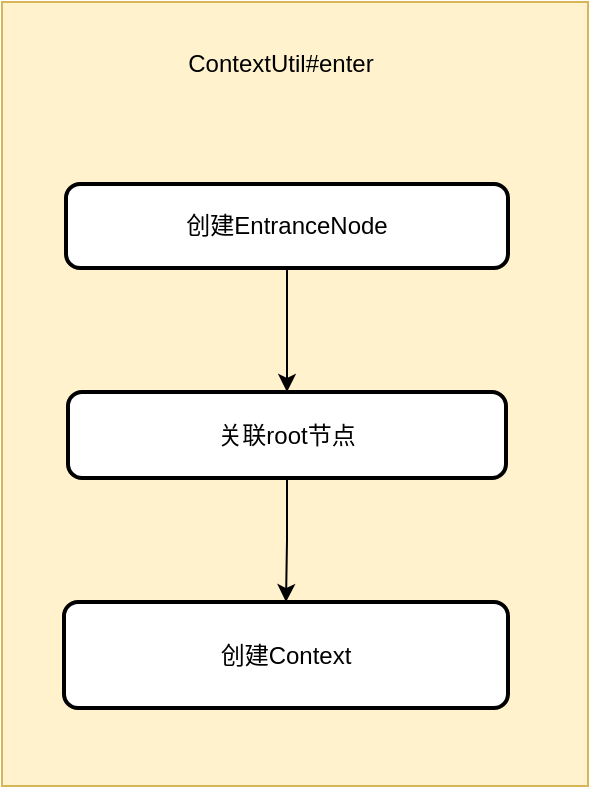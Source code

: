 <mxfile version="14.8.1" type="github">
  <diagram id="dpzgCM_Bc3UVAEGsuVad" name="第 1 页">
    <mxGraphModel dx="1773" dy="770" grid="0" gridSize="10" guides="1" tooltips="1" connect="1" arrows="1" fold="1" page="0" pageScale="1" pageWidth="827" pageHeight="1169" math="0" shadow="0">
      <root>
        <mxCell id="0" />
        <mxCell id="1" parent="0" />
        <mxCell id="RM8X_YuoQLqRLdgXc8Fh-7" value="" style="rounded=0;whiteSpace=wrap;html=1;fillColor=#fff2cc;strokeColor=#d6b656;" vertex="1" parent="1">
          <mxGeometry x="-5" y="68" width="293" height="392" as="geometry" />
        </mxCell>
        <mxCell id="RM8X_YuoQLqRLdgXc8Fh-4" style="edgeStyle=orthogonalEdgeStyle;rounded=0;orthogonalLoop=1;jettySize=auto;html=1;exitX=0.5;exitY=1;exitDx=0;exitDy=0;entryX=0.5;entryY=0;entryDx=0;entryDy=0;" edge="1" parent="1" source="RM8X_YuoQLqRLdgXc8Fh-1" target="RM8X_YuoQLqRLdgXc8Fh-2">
          <mxGeometry relative="1" as="geometry" />
        </mxCell>
        <mxCell id="RM8X_YuoQLqRLdgXc8Fh-1" value="&lt;span style=&quot;font-size: 12px&quot;&gt;创建EntranceNode&lt;/span&gt;" style="rounded=1;whiteSpace=wrap;html=1;absoluteArcSize=1;arcSize=14;strokeWidth=2;" vertex="1" parent="1">
          <mxGeometry x="27" y="159" width="221" height="42" as="geometry" />
        </mxCell>
        <mxCell id="RM8X_YuoQLqRLdgXc8Fh-5" style="edgeStyle=orthogonalEdgeStyle;rounded=0;orthogonalLoop=1;jettySize=auto;html=1;exitX=0.5;exitY=1;exitDx=0;exitDy=0;" edge="1" parent="1" source="RM8X_YuoQLqRLdgXc8Fh-2" target="RM8X_YuoQLqRLdgXc8Fh-3">
          <mxGeometry relative="1" as="geometry" />
        </mxCell>
        <mxCell id="RM8X_YuoQLqRLdgXc8Fh-2" value="关联root节点" style="rounded=1;whiteSpace=wrap;html=1;absoluteArcSize=1;arcSize=14;strokeWidth=2;" vertex="1" parent="1">
          <mxGeometry x="28" y="263" width="219" height="43" as="geometry" />
        </mxCell>
        <mxCell id="RM8X_YuoQLqRLdgXc8Fh-3" value="创建Context" style="rounded=1;whiteSpace=wrap;html=1;absoluteArcSize=1;arcSize=14;strokeWidth=2;" vertex="1" parent="1">
          <mxGeometry x="26" y="368" width="222" height="53" as="geometry" />
        </mxCell>
        <mxCell id="RM8X_YuoQLqRLdgXc8Fh-9" value="ContextUtil#enter" style="text;html=1;strokeColor=none;fillColor=none;align=center;verticalAlign=middle;whiteSpace=wrap;rounded=0;" vertex="1" parent="1">
          <mxGeometry x="69" y="89" width="131" height="20" as="geometry" />
        </mxCell>
      </root>
    </mxGraphModel>
  </diagram>
</mxfile>
